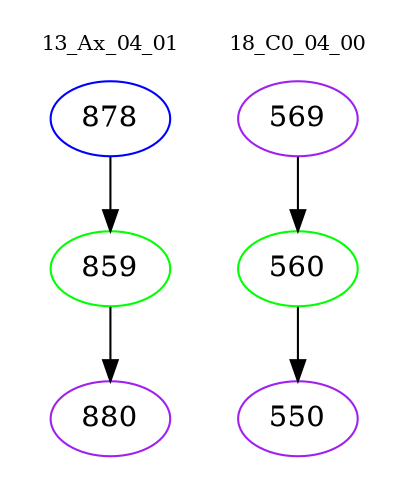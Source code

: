 digraph{
subgraph cluster_0 {
color = white
label = "13_Ax_04_01";
fontsize=10;
T0_878 [label="878", color="blue"]
T0_878 -> T0_859 [color="black"]
T0_859 [label="859", color="green"]
T0_859 -> T0_880 [color="black"]
T0_880 [label="880", color="purple"]
}
subgraph cluster_1 {
color = white
label = "18_C0_04_00";
fontsize=10;
T1_569 [label="569", color="purple"]
T1_569 -> T1_560 [color="black"]
T1_560 [label="560", color="green"]
T1_560 -> T1_550 [color="black"]
T1_550 [label="550", color="purple"]
}
}
